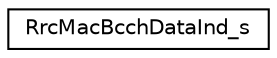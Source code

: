digraph "Graphical Class Hierarchy"
{
 // LATEX_PDF_SIZE
  edge [fontname="Helvetica",fontsize="10",labelfontname="Helvetica",labelfontsize="10"];
  node [fontname="Helvetica",fontsize="10",shape=record];
  rankdir="LR";
  Node0 [label="RrcMacBcchDataInd_s",height=0.2,width=0.4,color="black", fillcolor="white", style="filled",URL="$structRrcMacBcchDataInd__s.html",tooltip=" "];
}
